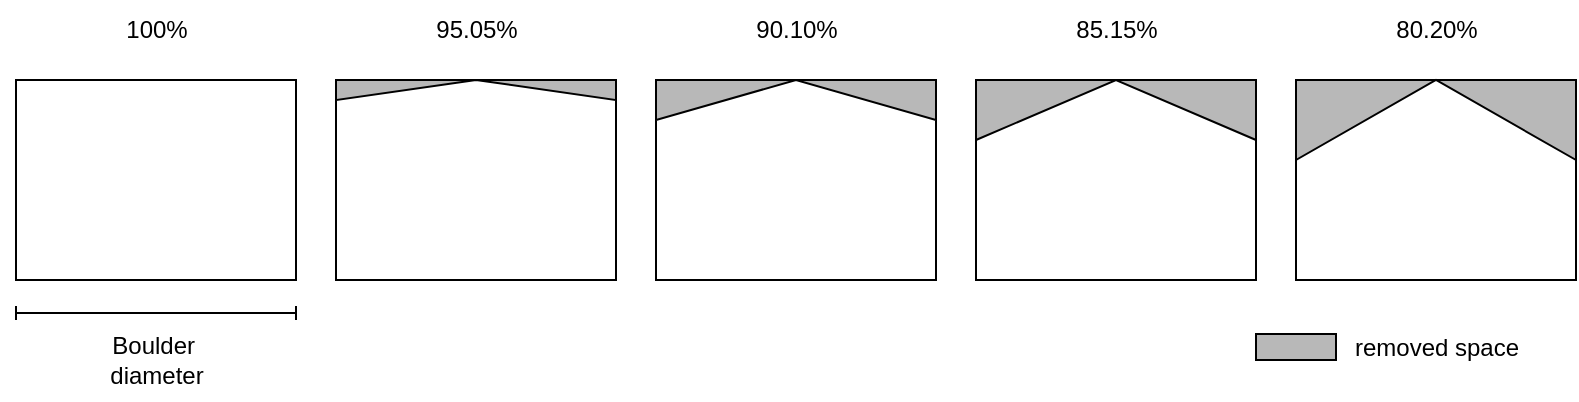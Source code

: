 <mxfile version="24.6.2" type="device">
  <diagram name="Page-1" id="YpVlqRh-vwDHKg_p_WtR">
    <mxGraphModel dx="995" dy="513" grid="1" gridSize="10" guides="1" tooltips="1" connect="1" arrows="1" fold="1" page="1" pageScale="1" pageWidth="850" pageHeight="1100" math="0" shadow="0">
      <root>
        <mxCell id="0" />
        <mxCell id="1" parent="0" />
        <mxCell id="djZ-qzXROC-Ye-9Bi-DT-25" value="" style="rounded=0;whiteSpace=wrap;html=1;fillColor=#B8B8B8;" vertex="1" parent="1">
          <mxGeometry x="660" y="240" width="140" height="100" as="geometry" />
        </mxCell>
        <mxCell id="djZ-qzXROC-Ye-9Bi-DT-24" value="" style="rounded=0;whiteSpace=wrap;html=1;fillColor=#B8B8B8;" vertex="1" parent="1">
          <mxGeometry x="500" y="240" width="140" height="100" as="geometry" />
        </mxCell>
        <mxCell id="djZ-qzXROC-Ye-9Bi-DT-23" value="" style="rounded=0;whiteSpace=wrap;html=1;fillColor=#B8B8B8;" vertex="1" parent="1">
          <mxGeometry x="340" y="240" width="140" height="100" as="geometry" />
        </mxCell>
        <mxCell id="djZ-qzXROC-Ye-9Bi-DT-22" value="" style="rounded=0;whiteSpace=wrap;html=1;fillColor=#B8B8B8;" vertex="1" parent="1">
          <mxGeometry x="180" y="240" width="140" height="100" as="geometry" />
        </mxCell>
        <mxCell id="djZ-qzXROC-Ye-9Bi-DT-13" style="edgeStyle=orthogonalEdgeStyle;rounded=0;orthogonalLoop=1;jettySize=auto;html=1;exitX=0;exitY=0.5;exitDx=0;exitDy=0;" edge="1" parent="1" source="djZ-qzXROC-Ye-9Bi-DT-2">
          <mxGeometry relative="1" as="geometry">
            <mxPoint x="20" y="290.333" as="targetPoint" />
          </mxGeometry>
        </mxCell>
        <mxCell id="djZ-qzXROC-Ye-9Bi-DT-2" value="" style="rounded=0;whiteSpace=wrap;html=1;" vertex="1" parent="1">
          <mxGeometry x="20" y="240" width="140" height="100" as="geometry" />
        </mxCell>
        <mxCell id="djZ-qzXROC-Ye-9Bi-DT-9" value="" style="shape=offPageConnector;whiteSpace=wrap;html=1;rotation=-180;size=0.1;" vertex="1" parent="1">
          <mxGeometry x="180" y="240" width="140" height="100" as="geometry" />
        </mxCell>
        <mxCell id="djZ-qzXROC-Ye-9Bi-DT-10" value="" style="shape=offPageConnector;whiteSpace=wrap;html=1;rotation=-180;size=0.2;" vertex="1" parent="1">
          <mxGeometry x="340" y="240" width="140" height="100" as="geometry" />
        </mxCell>
        <mxCell id="djZ-qzXROC-Ye-9Bi-DT-11" value="" style="shape=offPageConnector;whiteSpace=wrap;html=1;rotation=-180;size=0.3;" vertex="1" parent="1">
          <mxGeometry x="500" y="240" width="140" height="100" as="geometry" />
        </mxCell>
        <mxCell id="djZ-qzXROC-Ye-9Bi-DT-12" value="" style="shape=offPageConnector;whiteSpace=wrap;html=1;rotation=-180;size=0.4;" vertex="1" parent="1">
          <mxGeometry x="660" y="240" width="140" height="100" as="geometry" />
        </mxCell>
        <mxCell id="djZ-qzXROC-Ye-9Bi-DT-14" value="100%" style="text;html=1;align=center;verticalAlign=middle;resizable=0;points=[];autosize=1;strokeColor=none;fillColor=none;" vertex="1" parent="1">
          <mxGeometry x="65" y="200" width="50" height="30" as="geometry" />
        </mxCell>
        <mxCell id="djZ-qzXROC-Ye-9Bi-DT-15" value="95.05%" style="text;html=1;align=center;verticalAlign=middle;resizable=0;points=[];autosize=1;strokeColor=none;fillColor=none;" vertex="1" parent="1">
          <mxGeometry x="220" y="200" width="60" height="30" as="geometry" />
        </mxCell>
        <mxCell id="djZ-qzXROC-Ye-9Bi-DT-16" value="90.10%" style="text;html=1;align=center;verticalAlign=middle;resizable=0;points=[];autosize=1;strokeColor=none;fillColor=none;" vertex="1" parent="1">
          <mxGeometry x="380" y="200" width="60" height="30" as="geometry" />
        </mxCell>
        <mxCell id="djZ-qzXROC-Ye-9Bi-DT-17" value="85.15%" style="text;html=1;align=center;verticalAlign=middle;resizable=0;points=[];autosize=1;strokeColor=none;fillColor=none;" vertex="1" parent="1">
          <mxGeometry x="540" y="200" width="60" height="30" as="geometry" />
        </mxCell>
        <mxCell id="djZ-qzXROC-Ye-9Bi-DT-18" value="80.20%" style="text;html=1;align=center;verticalAlign=middle;resizable=0;points=[];autosize=1;strokeColor=none;fillColor=none;" vertex="1" parent="1">
          <mxGeometry x="700" y="200" width="60" height="30" as="geometry" />
        </mxCell>
        <mxCell id="djZ-qzXROC-Ye-9Bi-DT-20" value="Boulder&amp;nbsp;&lt;div&gt;diameter&lt;/div&gt;" style="text;html=1;align=center;verticalAlign=middle;resizable=0;points=[];autosize=1;strokeColor=none;fillColor=none;" vertex="1" parent="1">
          <mxGeometry x="55" y="360" width="70" height="40" as="geometry" />
        </mxCell>
        <mxCell id="djZ-qzXROC-Ye-9Bi-DT-21" value="" style="shape=crossbar;whiteSpace=wrap;html=1;rounded=1;" vertex="1" parent="1">
          <mxGeometry x="20" y="353" width="140" height="7" as="geometry" />
        </mxCell>
        <mxCell id="djZ-qzXROC-Ye-9Bi-DT-26" value="" style="rounded=0;whiteSpace=wrap;html=1;fillColor=#B8B8B8;" vertex="1" parent="1">
          <mxGeometry x="640" y="367" width="40" height="13" as="geometry" />
        </mxCell>
        <mxCell id="djZ-qzXROC-Ye-9Bi-DT-28" value="removed space" style="text;html=1;align=center;verticalAlign=middle;resizable=0;points=[];autosize=1;strokeColor=none;fillColor=none;" vertex="1" parent="1">
          <mxGeometry x="675" y="358.5" width="110" height="30" as="geometry" />
        </mxCell>
      </root>
    </mxGraphModel>
  </diagram>
</mxfile>
